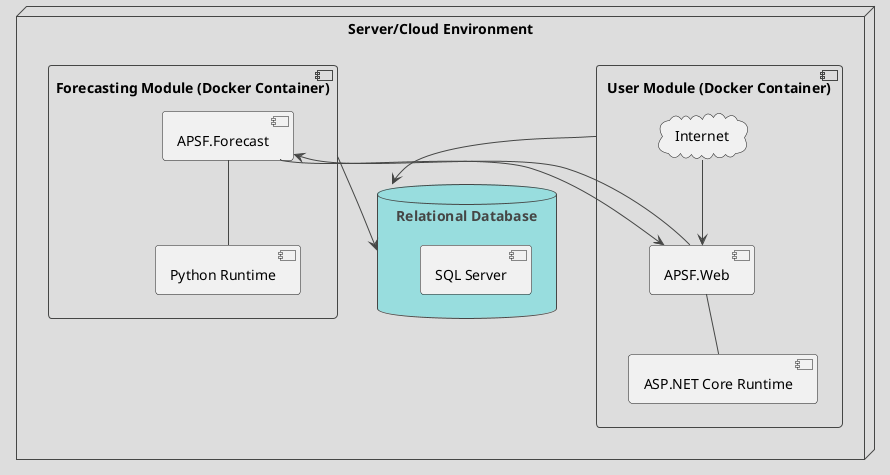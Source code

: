 @startuml
!theme toy

node "Server/Cloud Environment" as Server {

  component "User Module (Docker Container)" as Frontend {
    [ASP.NET Core Runtime] as ASPNet
    [APSF.Web] as Web
    Web -- ASPNet
    cloud "Internet" as Internet
    Internet --> Web
  }

  component "Forecasting Module (Docker Container)" as Forecasting {
    ' Python Runtime'
    [Python Runtime] as Python
    [APSF.Forecast] as Forecast
    Forecast -- Python
    Web -right-> Forecast
    Forecast --> Web
  }

  database "Relational Database" as DB {
    [SQL Server]
  }

  Frontend -down-> DB
  Forecasting -down-> DB
}

@enduml
